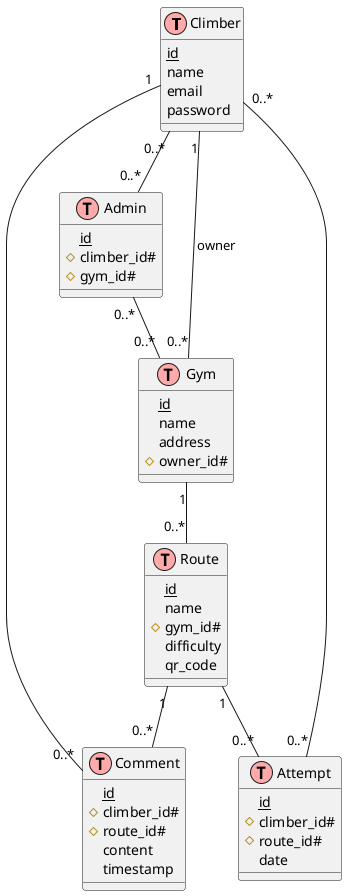 @startuml
!define Table(name,desc) class name as "desc" << (T,#FFAAAA) >>
!define primary_key(x) <u>x</u>
!define foreign_key(x) #x#

Table(Climber, "Climber") {
  primary_key(id)
  name
  email
  password
}

Table(Gym, "Gym") {
  primary_key(id)
  name
  address
  foreign_key(owner_id)
}

Table(Route, "Route") {
  primary_key(id)
  name
  foreign_key(gym_id)
  difficulty
  qr_code
}

Table(Comment, "Comment") {
  primary_key(id)
  foreign_key(climber_id)
  foreign_key(route_id)
  content
  timestamp
}

Table(Attempt, "Attempt") {
  primary_key(id)
  foreign_key(climber_id)
  foreign_key(route_id)
  date
}

Table(Admin, "Admin") {
  primary_key(id)
  foreign_key(climber_id)
  foreign_key(gym_id)
}

Climber "1" -- "0..*" Gym : "owner"
Climber "0..*" -- "0..*" Admin
Admin "0..*" -- "0..*" Gym
Climber "0..*" -- "0..*" Attempt
Climber "1" -- "0..*" Comment
Gym "1" -- "0..*" Route
Route "1" -- "0..*" Comment
Route "1" -- "0..*" Attempt
@enduml